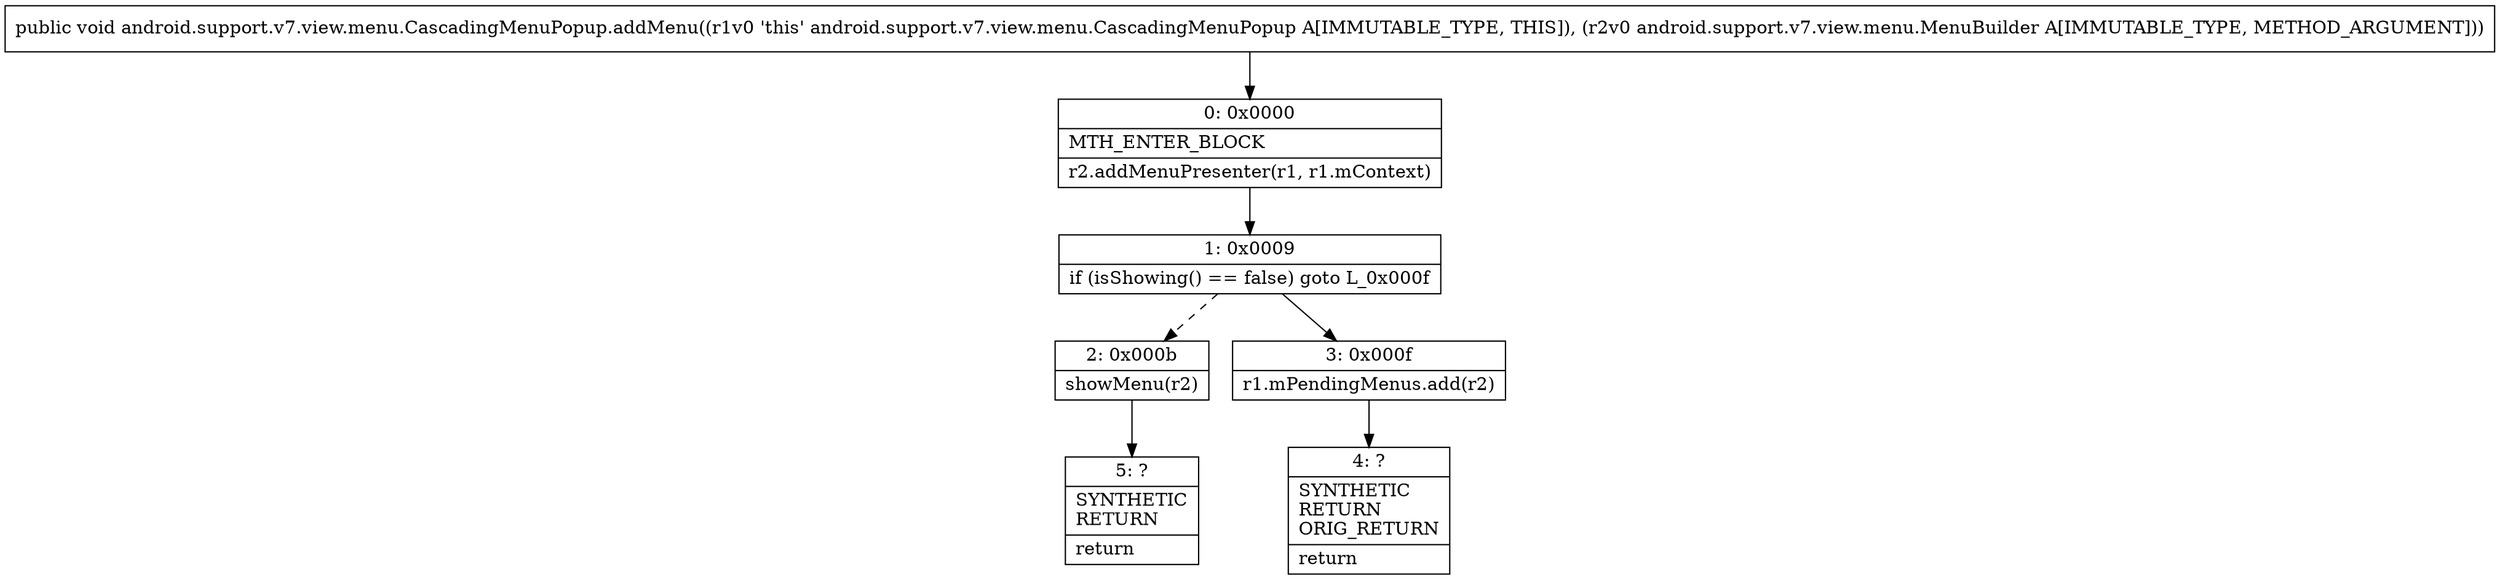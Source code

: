 digraph "CFG forandroid.support.v7.view.menu.CascadingMenuPopup.addMenu(Landroid\/support\/v7\/view\/menu\/MenuBuilder;)V" {
Node_0 [shape=record,label="{0\:\ 0x0000|MTH_ENTER_BLOCK\l|r2.addMenuPresenter(r1, r1.mContext)\l}"];
Node_1 [shape=record,label="{1\:\ 0x0009|if (isShowing() == false) goto L_0x000f\l}"];
Node_2 [shape=record,label="{2\:\ 0x000b|showMenu(r2)\l}"];
Node_3 [shape=record,label="{3\:\ 0x000f|r1.mPendingMenus.add(r2)\l}"];
Node_4 [shape=record,label="{4\:\ ?|SYNTHETIC\lRETURN\lORIG_RETURN\l|return\l}"];
Node_5 [shape=record,label="{5\:\ ?|SYNTHETIC\lRETURN\l|return\l}"];
MethodNode[shape=record,label="{public void android.support.v7.view.menu.CascadingMenuPopup.addMenu((r1v0 'this' android.support.v7.view.menu.CascadingMenuPopup A[IMMUTABLE_TYPE, THIS]), (r2v0 android.support.v7.view.menu.MenuBuilder A[IMMUTABLE_TYPE, METHOD_ARGUMENT])) }"];
MethodNode -> Node_0;
Node_0 -> Node_1;
Node_1 -> Node_2[style=dashed];
Node_1 -> Node_3;
Node_2 -> Node_5;
Node_3 -> Node_4;
}

